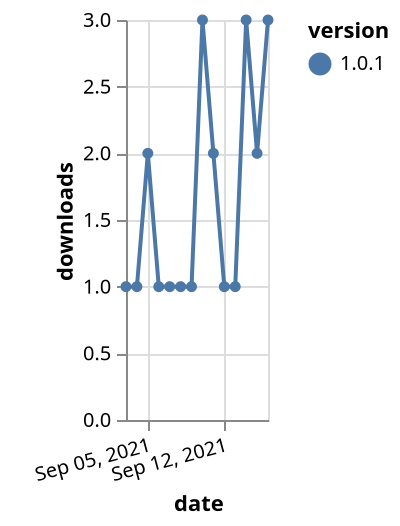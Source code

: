 {"$schema": "https://vega.github.io/schema/vega-lite/v5.json", "description": "A simple bar chart with embedded data.", "data": {"values": [{"date": "2021-09-03", "total": 199, "delta": 1, "version": "1.0.1"}, {"date": "2021-09-04", "total": 200, "delta": 1, "version": "1.0.1"}, {"date": "2021-09-05", "total": 202, "delta": 2, "version": "1.0.1"}, {"date": "2021-09-06", "total": 203, "delta": 1, "version": "1.0.1"}, {"date": "2021-09-07", "total": 204, "delta": 1, "version": "1.0.1"}, {"date": "2021-09-08", "total": 205, "delta": 1, "version": "1.0.1"}, {"date": "2021-09-09", "total": 206, "delta": 1, "version": "1.0.1"}, {"date": "2021-09-10", "total": 209, "delta": 3, "version": "1.0.1"}, {"date": "2021-09-11", "total": 211, "delta": 2, "version": "1.0.1"}, {"date": "2021-09-12", "total": 212, "delta": 1, "version": "1.0.1"}, {"date": "2021-09-13", "total": 213, "delta": 1, "version": "1.0.1"}, {"date": "2021-09-14", "total": 216, "delta": 3, "version": "1.0.1"}, {"date": "2021-09-15", "total": 218, "delta": 2, "version": "1.0.1"}, {"date": "2021-09-16", "total": 221, "delta": 3, "version": "1.0.1"}]}, "width": "container", "mark": {"type": "line", "point": {"filled": true}}, "encoding": {"x": {"field": "date", "type": "temporal", "timeUnit": "yearmonthdate", "title": "date", "axis": {"labelAngle": -15}}, "y": {"field": "delta", "type": "quantitative", "title": "downloads"}, "color": {"field": "version", "type": "nominal"}, "tooltip": {"field": "delta"}}}